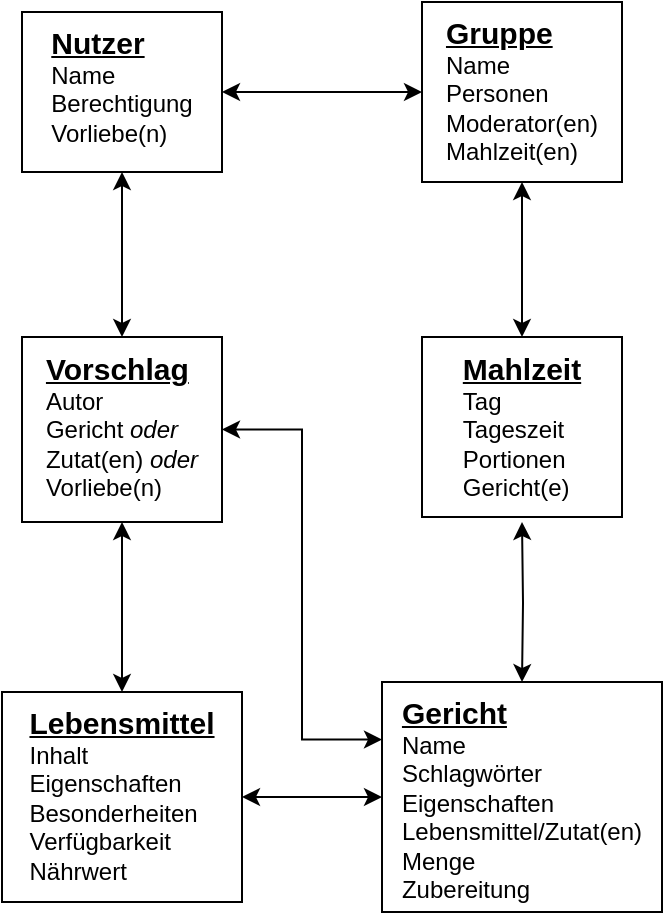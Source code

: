 <mxfile version="14.8.1" type="device"><diagram id="qOPMrSwqu60EpxA0KW7m" name="Page-1"><mxGraphModel dx="981" dy="526" grid="1" gridSize="10" guides="1" tooltips="1" connect="1" arrows="1" fold="1" page="1" pageScale="1" pageWidth="827" pageHeight="1169" math="0" shadow="0"><root><mxCell id="0"/><mxCell id="1" parent="0"/><mxCell id="_cphxQF5Hz_2240GdbiU-6" value="" style="edgeStyle=orthogonalEdgeStyle;rounded=0;orthogonalLoop=1;jettySize=auto;html=1;startArrow=classic;startFill=1;" edge="1" parent="1" source="_cphxQF5Hz_2240GdbiU-1" target="_cphxQF5Hz_2240GdbiU-5"><mxGeometry relative="1" as="geometry"/></mxCell><mxCell id="_cphxQF5Hz_2240GdbiU-14" style="edgeStyle=orthogonalEdgeStyle;rounded=0;orthogonalLoop=1;jettySize=auto;html=1;exitX=0.5;exitY=1;exitDx=0;exitDy=0;entryX=0.5;entryY=0;entryDx=0;entryDy=0;startArrow=classic;startFill=1;" edge="1" parent="1" source="_cphxQF5Hz_2240GdbiU-1" target="_cphxQF5Hz_2240GdbiU-13"><mxGeometry relative="1" as="geometry"/></mxCell><mxCell id="_cphxQF5Hz_2240GdbiU-1" value="&lt;div style=&quot;text-align: left&quot;&gt;&lt;b&gt;&lt;u&gt;&lt;font style=&quot;font-size: 15px&quot;&gt;Nutzer&lt;/font&gt;&lt;/u&gt;&lt;/b&gt;&lt;/div&gt;&lt;font style=&quot;font-size: 12px&quot;&gt;&lt;div style=&quot;text-align: left&quot;&gt;&lt;span&gt;Name&lt;/span&gt;&lt;/div&gt;&lt;span&gt;&lt;div style=&quot;text-align: left&quot;&gt;&lt;span&gt;Berechtigung&lt;/span&gt;&lt;/div&gt;&lt;div style=&quot;text-align: left&quot;&gt;&lt;span&gt;Vorliebe(n)&lt;/span&gt;&lt;/div&gt;&lt;/span&gt;&lt;/font&gt;" style="rounded=0;whiteSpace=wrap;html=1;align=center;verticalAlign=top;" vertex="1" parent="1"><mxGeometry x="80" y="45" width="100" height="80" as="geometry"/></mxCell><mxCell id="_cphxQF5Hz_2240GdbiU-9" value="" style="edgeStyle=orthogonalEdgeStyle;rounded=0;orthogonalLoop=1;jettySize=auto;html=1;startArrow=classic;startFill=1;" edge="1" parent="1" source="_cphxQF5Hz_2240GdbiU-5" target="_cphxQF5Hz_2240GdbiU-7"><mxGeometry relative="1" as="geometry"/></mxCell><mxCell id="_cphxQF5Hz_2240GdbiU-5" value="&lt;div style=&quot;text-align: left&quot;&gt;&lt;b&gt;&lt;u&gt;&lt;font style=&quot;font-size: 15px&quot;&gt;Gruppe&lt;/font&gt;&lt;/u&gt;&lt;/b&gt;&lt;/div&gt;&lt;font style=&quot;font-size: 12px&quot;&gt;&lt;div style=&quot;text-align: left&quot;&gt;&lt;span&gt;Name&lt;/span&gt;&lt;/div&gt;&lt;span&gt;&lt;div style=&quot;text-align: left&quot;&gt;Personen&lt;/div&gt;&lt;div style=&quot;text-align: left&quot;&gt;Moderator(en)&lt;/div&gt;&lt;div style=&quot;text-align: left&quot;&gt;Mahlzeit(en)&lt;/div&gt;&lt;/span&gt;&lt;/font&gt;" style="rounded=0;whiteSpace=wrap;html=1;align=center;verticalAlign=top;" vertex="1" parent="1"><mxGeometry x="280" y="40" width="100" height="90" as="geometry"/></mxCell><mxCell id="_cphxQF5Hz_2240GdbiU-10" style="edgeStyle=orthogonalEdgeStyle;rounded=0;orthogonalLoop=1;jettySize=auto;html=1;startArrow=classic;startFill=1;" edge="1" parent="1" target="_cphxQF5Hz_2240GdbiU-8"><mxGeometry relative="1" as="geometry"><mxPoint x="330" y="300" as="sourcePoint"/></mxGeometry></mxCell><mxCell id="_cphxQF5Hz_2240GdbiU-7" value="&lt;div style=&quot;text-align: left&quot;&gt;&lt;b&gt;&lt;u&gt;&lt;font style=&quot;font-size: 15px&quot;&gt;Mahlzeit&lt;/font&gt;&lt;/u&gt;&lt;/b&gt;&lt;/div&gt;&lt;font style=&quot;font-size: 12px&quot;&gt;&lt;div style=&quot;text-align: left&quot;&gt;Tag&lt;/div&gt;&lt;div style=&quot;text-align: left&quot;&gt;Tageszeit&lt;/div&gt;&lt;div style=&quot;text-align: left&quot;&gt;Portionen&lt;/div&gt;&lt;div style=&quot;text-align: left&quot;&gt;Gericht(e)&lt;/div&gt;&lt;/font&gt;" style="rounded=0;whiteSpace=wrap;html=1;align=center;verticalAlign=top;" vertex="1" parent="1"><mxGeometry x="280" y="207.5" width="100" height="90" as="geometry"/></mxCell><mxCell id="_cphxQF5Hz_2240GdbiU-8" value="&lt;div style=&quot;text-align: left&quot;&gt;&lt;b&gt;&lt;u&gt;&lt;font style=&quot;font-size: 15px&quot;&gt;Gericht&lt;/font&gt;&lt;/u&gt;&lt;/b&gt;&lt;/div&gt;&lt;font style=&quot;font-size: 12px&quot;&gt;&lt;div style=&quot;text-align: left&quot;&gt;Name&lt;/div&gt;&lt;div style=&quot;text-align: left&quot;&gt;Schlagwörter&lt;/div&gt;&lt;div style=&quot;text-align: left&quot;&gt;Eigenschaften&lt;/div&gt;&lt;div style=&quot;text-align: left&quot;&gt;Lebensmittel/Zutat(en)&lt;/div&gt;&lt;div style=&quot;text-align: left&quot;&gt;Menge&lt;/div&gt;&lt;div style=&quot;text-align: left&quot;&gt;Zubereitung&lt;/div&gt;&lt;/font&gt;" style="rounded=0;whiteSpace=wrap;html=1;align=center;verticalAlign=top;" vertex="1" parent="1"><mxGeometry x="260" y="380" width="140" height="115" as="geometry"/></mxCell><mxCell id="_cphxQF5Hz_2240GdbiU-12" style="edgeStyle=orthogonalEdgeStyle;rounded=0;orthogonalLoop=1;jettySize=auto;html=1;exitX=1;exitY=0.5;exitDx=0;exitDy=0;startArrow=classic;startFill=1;" edge="1" parent="1" source="_cphxQF5Hz_2240GdbiU-11" target="_cphxQF5Hz_2240GdbiU-8"><mxGeometry relative="1" as="geometry"/></mxCell><mxCell id="_cphxQF5Hz_2240GdbiU-11" value="&lt;div style=&quot;text-align: left&quot;&gt;&lt;b&gt;&lt;u&gt;&lt;font style=&quot;font-size: 15px&quot;&gt;Lebensmittel&lt;/font&gt;&lt;/u&gt;&lt;/b&gt;&lt;/div&gt;&lt;font style=&quot;font-size: 12px&quot;&gt;&lt;div style=&quot;text-align: left&quot;&gt;Inhalt&lt;/div&gt;&lt;div style=&quot;text-align: left&quot;&gt;Eigenschaften&lt;/div&gt;&lt;div style=&quot;text-align: left&quot;&gt;Besonderheiten&lt;/div&gt;&lt;div style=&quot;text-align: left&quot;&gt;Verfügbarkeit&lt;/div&gt;&lt;div style=&quot;text-align: left&quot;&gt;Nährwert&lt;/div&gt;&lt;/font&gt;" style="rounded=0;whiteSpace=wrap;html=1;align=center;verticalAlign=top;" vertex="1" parent="1"><mxGeometry x="70" y="385" width="120" height="105" as="geometry"/></mxCell><mxCell id="_cphxQF5Hz_2240GdbiU-15" style="edgeStyle=orthogonalEdgeStyle;rounded=0;orthogonalLoop=1;jettySize=auto;html=1;exitX=0.5;exitY=1;exitDx=0;exitDy=0;entryX=0.5;entryY=0;entryDx=0;entryDy=0;startArrow=classic;startFill=1;" edge="1" parent="1" source="_cphxQF5Hz_2240GdbiU-13" target="_cphxQF5Hz_2240GdbiU-11"><mxGeometry relative="1" as="geometry"/></mxCell><mxCell id="_cphxQF5Hz_2240GdbiU-16" style="edgeStyle=orthogonalEdgeStyle;rounded=0;orthogonalLoop=1;jettySize=auto;html=1;exitX=1;exitY=0.5;exitDx=0;exitDy=0;entryX=0;entryY=0.25;entryDx=0;entryDy=0;startArrow=classic;startFill=1;" edge="1" parent="1" source="_cphxQF5Hz_2240GdbiU-13" target="_cphxQF5Hz_2240GdbiU-8"><mxGeometry relative="1" as="geometry"/></mxCell><mxCell id="_cphxQF5Hz_2240GdbiU-13" value="&lt;div style=&quot;text-align: left&quot;&gt;&lt;b&gt;&lt;u&gt;&lt;font style=&quot;font-size: 15px&quot;&gt;Vorschlag&lt;/font&gt;&lt;/u&gt;&lt;/b&gt;&lt;/div&gt;&lt;font style=&quot;font-size: 12px&quot;&gt;&lt;div style=&quot;text-align: left&quot;&gt;&lt;span&gt;Autor&lt;/span&gt;&lt;/div&gt;&lt;span&gt;&lt;div style=&quot;text-align: left&quot;&gt;Gericht&amp;nbsp;&lt;i&gt;oder&lt;/i&gt;&lt;/div&gt;&lt;div style=&quot;text-align: left&quot;&gt;Zutat(en) &lt;i&gt;oder&lt;/i&gt;&lt;/div&gt;&lt;div style=&quot;text-align: left&quot;&gt;&lt;span&gt;Vorliebe(n)&lt;/span&gt;&lt;/div&gt;&lt;/span&gt;&lt;/font&gt;" style="rounded=0;whiteSpace=wrap;html=1;align=center;verticalAlign=top;" vertex="1" parent="1"><mxGeometry x="80" y="207.5" width="100" height="92.5" as="geometry"/></mxCell></root></mxGraphModel></diagram></mxfile>
